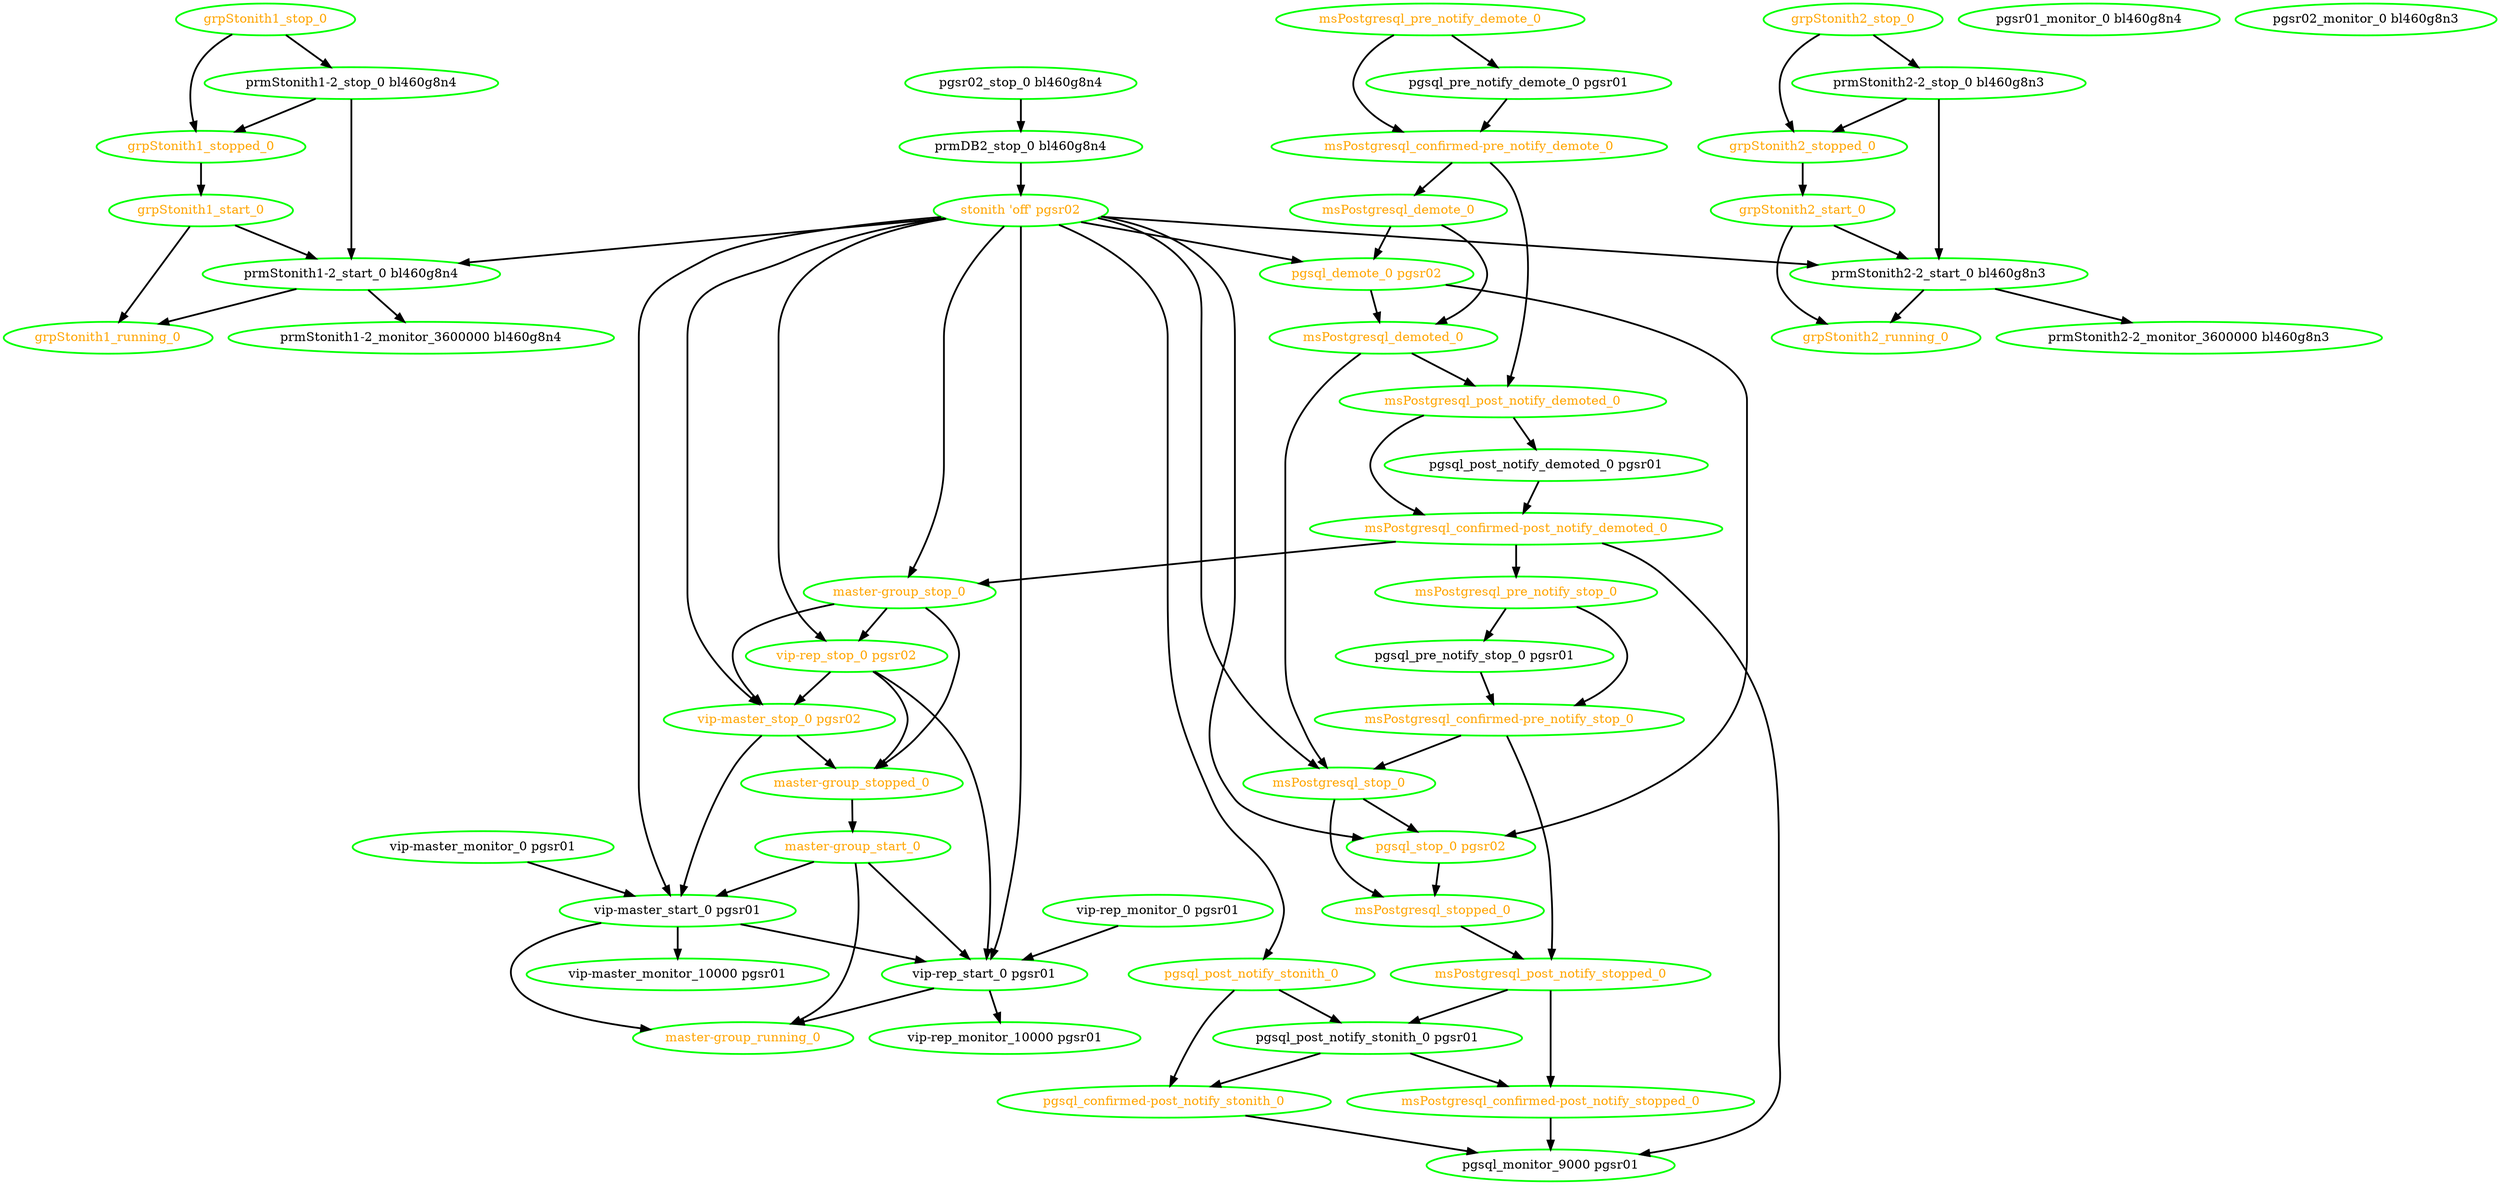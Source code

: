digraph "g" {
"grpStonith1_running_0" [ style=bold color="green" fontcolor="orange"]
"grpStonith1_start_0" -> "grpStonith1_running_0" [ style = bold]
"grpStonith1_start_0" -> "prmStonith1-2_start_0 bl460g8n4" [ style = bold]
"grpStonith1_start_0" [ style=bold color="green" fontcolor="orange"]
"grpStonith1_stop_0" -> "grpStonith1_stopped_0" [ style = bold]
"grpStonith1_stop_0" -> "prmStonith1-2_stop_0 bl460g8n4" [ style = bold]
"grpStonith1_stop_0" [ style=bold color="green" fontcolor="orange"]
"grpStonith1_stopped_0" -> "grpStonith1_start_0" [ style = bold]
"grpStonith1_stopped_0" [ style=bold color="green" fontcolor="orange"]
"grpStonith2_running_0" [ style=bold color="green" fontcolor="orange"]
"grpStonith2_start_0" -> "grpStonith2_running_0" [ style = bold]
"grpStonith2_start_0" -> "prmStonith2-2_start_0 bl460g8n3" [ style = bold]
"grpStonith2_start_0" [ style=bold color="green" fontcolor="orange"]
"grpStonith2_stop_0" -> "grpStonith2_stopped_0" [ style = bold]
"grpStonith2_stop_0" -> "prmStonith2-2_stop_0 bl460g8n3" [ style = bold]
"grpStonith2_stop_0" [ style=bold color="green" fontcolor="orange"]
"grpStonith2_stopped_0" -> "grpStonith2_start_0" [ style = bold]
"grpStonith2_stopped_0" [ style=bold color="green" fontcolor="orange"]
"master-group_running_0" [ style=bold color="green" fontcolor="orange"]
"master-group_start_0" -> "master-group_running_0" [ style = bold]
"master-group_start_0" -> "vip-master_start_0 pgsr01" [ style = bold]
"master-group_start_0" -> "vip-rep_start_0 pgsr01" [ style = bold]
"master-group_start_0" [ style=bold color="green" fontcolor="orange"]
"master-group_stop_0" -> "master-group_stopped_0" [ style = bold]
"master-group_stop_0" -> "vip-master_stop_0 pgsr02" [ style = bold]
"master-group_stop_0" -> "vip-rep_stop_0 pgsr02" [ style = bold]
"master-group_stop_0" [ style=bold color="green" fontcolor="orange"]
"master-group_stopped_0" -> "master-group_start_0" [ style = bold]
"master-group_stopped_0" [ style=bold color="green" fontcolor="orange"]
"msPostgresql_confirmed-post_notify_demoted_0" -> "master-group_stop_0" [ style = bold]
"msPostgresql_confirmed-post_notify_demoted_0" -> "msPostgresql_pre_notify_stop_0" [ style = bold]
"msPostgresql_confirmed-post_notify_demoted_0" -> "pgsql_monitor_9000 pgsr01" [ style = bold]
"msPostgresql_confirmed-post_notify_demoted_0" [ style=bold color="green" fontcolor="orange"]
"msPostgresql_confirmed-post_notify_stopped_0" -> "pgsql_monitor_9000 pgsr01" [ style = bold]
"msPostgresql_confirmed-post_notify_stopped_0" [ style=bold color="green" fontcolor="orange"]
"msPostgresql_confirmed-pre_notify_demote_0" -> "msPostgresql_demote_0" [ style = bold]
"msPostgresql_confirmed-pre_notify_demote_0" -> "msPostgresql_post_notify_demoted_0" [ style = bold]
"msPostgresql_confirmed-pre_notify_demote_0" [ style=bold color="green" fontcolor="orange"]
"msPostgresql_confirmed-pre_notify_stop_0" -> "msPostgresql_post_notify_stopped_0" [ style = bold]
"msPostgresql_confirmed-pre_notify_stop_0" -> "msPostgresql_stop_0" [ style = bold]
"msPostgresql_confirmed-pre_notify_stop_0" [ style=bold color="green" fontcolor="orange"]
"msPostgresql_demote_0" -> "msPostgresql_demoted_0" [ style = bold]
"msPostgresql_demote_0" -> "pgsql_demote_0 pgsr02" [ style = bold]
"msPostgresql_demote_0" [ style=bold color="green" fontcolor="orange"]
"msPostgresql_demoted_0" -> "msPostgresql_post_notify_demoted_0" [ style = bold]
"msPostgresql_demoted_0" -> "msPostgresql_stop_0" [ style = bold]
"msPostgresql_demoted_0" [ style=bold color="green" fontcolor="orange"]
"msPostgresql_post_notify_demoted_0" -> "msPostgresql_confirmed-post_notify_demoted_0" [ style = bold]
"msPostgresql_post_notify_demoted_0" -> "pgsql_post_notify_demoted_0 pgsr01" [ style = bold]
"msPostgresql_post_notify_demoted_0" [ style=bold color="green" fontcolor="orange"]
"msPostgresql_post_notify_stopped_0" -> "msPostgresql_confirmed-post_notify_stopped_0" [ style = bold]
"msPostgresql_post_notify_stopped_0" -> "pgsql_post_notify_stonith_0 pgsr01" [ style = bold]
"msPostgresql_post_notify_stopped_0" [ style=bold color="green" fontcolor="orange"]
"msPostgresql_pre_notify_demote_0" -> "msPostgresql_confirmed-pre_notify_demote_0" [ style = bold]
"msPostgresql_pre_notify_demote_0" -> "pgsql_pre_notify_demote_0 pgsr01" [ style = bold]
"msPostgresql_pre_notify_demote_0" [ style=bold color="green" fontcolor="orange"]
"msPostgresql_pre_notify_stop_0" -> "msPostgresql_confirmed-pre_notify_stop_0" [ style = bold]
"msPostgresql_pre_notify_stop_0" -> "pgsql_pre_notify_stop_0 pgsr01" [ style = bold]
"msPostgresql_pre_notify_stop_0" [ style=bold color="green" fontcolor="orange"]
"msPostgresql_stop_0" -> "msPostgresql_stopped_0" [ style = bold]
"msPostgresql_stop_0" -> "pgsql_stop_0 pgsr02" [ style = bold]
"msPostgresql_stop_0" [ style=bold color="green" fontcolor="orange"]
"msPostgresql_stopped_0" -> "msPostgresql_post_notify_stopped_0" [ style = bold]
"msPostgresql_stopped_0" [ style=bold color="green" fontcolor="orange"]
"pgsql_confirmed-post_notify_stonith_0" -> "pgsql_monitor_9000 pgsr01" [ style = bold]
"pgsql_confirmed-post_notify_stonith_0" [ style=bold color="green" fontcolor="orange"]
"pgsql_demote_0 pgsr02" -> "msPostgresql_demoted_0" [ style = bold]
"pgsql_demote_0 pgsr02" -> "pgsql_stop_0 pgsr02" [ style = bold]
"pgsql_demote_0 pgsr02" [ style=bold color="green" fontcolor="orange"]
"pgsql_monitor_9000 pgsr01" [ style=bold color="green" fontcolor="black"]
"pgsql_post_notify_demoted_0 pgsr01" -> "msPostgresql_confirmed-post_notify_demoted_0" [ style = bold]
"pgsql_post_notify_demoted_0 pgsr01" [ style=bold color="green" fontcolor="black"]
"pgsql_post_notify_stonith_0 pgsr01" -> "msPostgresql_confirmed-post_notify_stopped_0" [ style = bold]
"pgsql_post_notify_stonith_0 pgsr01" -> "pgsql_confirmed-post_notify_stonith_0" [ style = bold]
"pgsql_post_notify_stonith_0 pgsr01" [ style=bold color="green" fontcolor="black"]
"pgsql_post_notify_stonith_0" -> "pgsql_confirmed-post_notify_stonith_0" [ style = bold]
"pgsql_post_notify_stonith_0" -> "pgsql_post_notify_stonith_0 pgsr01" [ style = bold]
"pgsql_post_notify_stonith_0" [ style=bold color="green" fontcolor="orange"]
"pgsql_pre_notify_demote_0 pgsr01" -> "msPostgresql_confirmed-pre_notify_demote_0" [ style = bold]
"pgsql_pre_notify_demote_0 pgsr01" [ style=bold color="green" fontcolor="black"]
"pgsql_pre_notify_stop_0 pgsr01" -> "msPostgresql_confirmed-pre_notify_stop_0" [ style = bold]
"pgsql_pre_notify_stop_0 pgsr01" [ style=bold color="green" fontcolor="black"]
"pgsql_stop_0 pgsr02" -> "msPostgresql_stopped_0" [ style = bold]
"pgsql_stop_0 pgsr02" [ style=bold color="green" fontcolor="orange"]
"pgsr01_monitor_0 bl460g8n4" [ style=bold color="green" fontcolor="black"]
"pgsr02_monitor_0 bl460g8n3" [ style=bold color="green" fontcolor="black"]
"pgsr02_stop_0 bl460g8n4" -> "prmDB2_stop_0 bl460g8n4" [ style = bold]
"pgsr02_stop_0 bl460g8n4" [ style=bold color="green" fontcolor="black"]
"prmDB2_stop_0 bl460g8n4" -> "stonith 'off' pgsr02" [ style = bold]
"prmDB2_stop_0 bl460g8n4" [ style=bold color="green" fontcolor="black"]
"prmStonith1-2_monitor_3600000 bl460g8n4" [ style=bold color="green" fontcolor="black"]
"prmStonith1-2_start_0 bl460g8n4" -> "grpStonith1_running_0" [ style = bold]
"prmStonith1-2_start_0 bl460g8n4" -> "prmStonith1-2_monitor_3600000 bl460g8n4" [ style = bold]
"prmStonith1-2_start_0 bl460g8n4" [ style=bold color="green" fontcolor="black"]
"prmStonith1-2_stop_0 bl460g8n4" -> "grpStonith1_stopped_0" [ style = bold]
"prmStonith1-2_stop_0 bl460g8n4" -> "prmStonith1-2_start_0 bl460g8n4" [ style = bold]
"prmStonith1-2_stop_0 bl460g8n4" [ style=bold color="green" fontcolor="black"]
"prmStonith2-2_monitor_3600000 bl460g8n3" [ style=bold color="green" fontcolor="black"]
"prmStonith2-2_start_0 bl460g8n3" -> "grpStonith2_running_0" [ style = bold]
"prmStonith2-2_start_0 bl460g8n3" -> "prmStonith2-2_monitor_3600000 bl460g8n3" [ style = bold]
"prmStonith2-2_start_0 bl460g8n3" [ style=bold color="green" fontcolor="black"]
"prmStonith2-2_stop_0 bl460g8n3" -> "grpStonith2_stopped_0" [ style = bold]
"prmStonith2-2_stop_0 bl460g8n3" -> "prmStonith2-2_start_0 bl460g8n3" [ style = bold]
"prmStonith2-2_stop_0 bl460g8n3" [ style=bold color="green" fontcolor="black"]
"stonith 'off' pgsr02" -> "master-group_stop_0" [ style = bold]
"stonith 'off' pgsr02" -> "msPostgresql_stop_0" [ style = bold]
"stonith 'off' pgsr02" -> "pgsql_demote_0 pgsr02" [ style = bold]
"stonith 'off' pgsr02" -> "pgsql_post_notify_stonith_0" [ style = bold]
"stonith 'off' pgsr02" -> "pgsql_stop_0 pgsr02" [ style = bold]
"stonith 'off' pgsr02" -> "prmStonith1-2_start_0 bl460g8n4" [ style = bold]
"stonith 'off' pgsr02" -> "prmStonith2-2_start_0 bl460g8n3" [ style = bold]
"stonith 'off' pgsr02" -> "vip-master_start_0 pgsr01" [ style = bold]
"stonith 'off' pgsr02" -> "vip-master_stop_0 pgsr02" [ style = bold]
"stonith 'off' pgsr02" -> "vip-rep_start_0 pgsr01" [ style = bold]
"stonith 'off' pgsr02" -> "vip-rep_stop_0 pgsr02" [ style = bold]
"stonith 'off' pgsr02" [ style=bold color="green" fontcolor="orange"]
"vip-master_monitor_0 pgsr01" -> "vip-master_start_0 pgsr01" [ style = bold]
"vip-master_monitor_0 pgsr01" [ style=bold color="green" fontcolor="black"]
"vip-master_monitor_10000 pgsr01" [ style=bold color="green" fontcolor="black"]
"vip-master_start_0 pgsr01" -> "master-group_running_0" [ style = bold]
"vip-master_start_0 pgsr01" -> "vip-master_monitor_10000 pgsr01" [ style = bold]
"vip-master_start_0 pgsr01" -> "vip-rep_start_0 pgsr01" [ style = bold]
"vip-master_start_0 pgsr01" [ style=bold color="green" fontcolor="black"]
"vip-master_stop_0 pgsr02" -> "master-group_stopped_0" [ style = bold]
"vip-master_stop_0 pgsr02" -> "vip-master_start_0 pgsr01" [ style = bold]
"vip-master_stop_0 pgsr02" [ style=bold color="green" fontcolor="orange"]
"vip-rep_monitor_0 pgsr01" -> "vip-rep_start_0 pgsr01" [ style = bold]
"vip-rep_monitor_0 pgsr01" [ style=bold color="green" fontcolor="black"]
"vip-rep_monitor_10000 pgsr01" [ style=bold color="green" fontcolor="black"]
"vip-rep_start_0 pgsr01" -> "master-group_running_0" [ style = bold]
"vip-rep_start_0 pgsr01" -> "vip-rep_monitor_10000 pgsr01" [ style = bold]
"vip-rep_start_0 pgsr01" [ style=bold color="green" fontcolor="black"]
"vip-rep_stop_0 pgsr02" -> "master-group_stopped_0" [ style = bold]
"vip-rep_stop_0 pgsr02" -> "vip-master_stop_0 pgsr02" [ style = bold]
"vip-rep_stop_0 pgsr02" -> "vip-rep_start_0 pgsr01" [ style = bold]
"vip-rep_stop_0 pgsr02" [ style=bold color="green" fontcolor="orange"]
}
